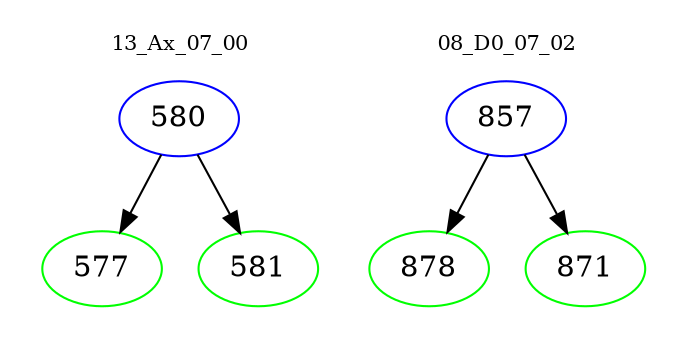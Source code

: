 digraph{
subgraph cluster_0 {
color = white
label = "13_Ax_07_00";
fontsize=10;
T0_580 [label="580", color="blue"]
T0_580 -> T0_577 [color="black"]
T0_577 [label="577", color="green"]
T0_580 -> T0_581 [color="black"]
T0_581 [label="581", color="green"]
}
subgraph cluster_1 {
color = white
label = "08_D0_07_02";
fontsize=10;
T1_857 [label="857", color="blue"]
T1_857 -> T1_878 [color="black"]
T1_878 [label="878", color="green"]
T1_857 -> T1_871 [color="black"]
T1_871 [label="871", color="green"]
}
}
